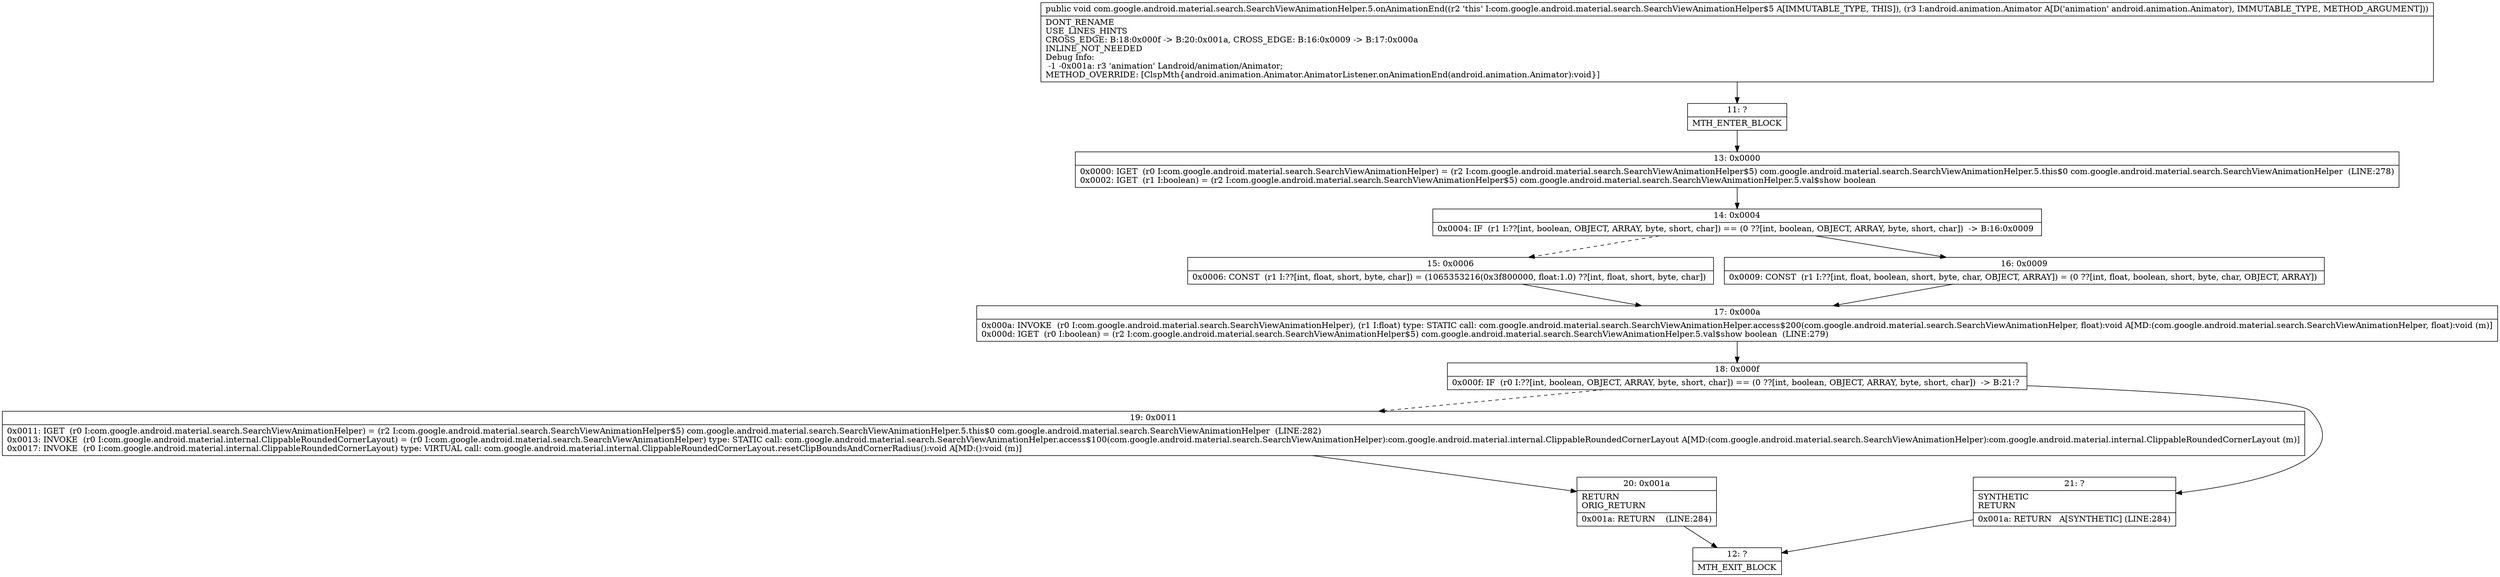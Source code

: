 digraph "CFG forcom.google.android.material.search.SearchViewAnimationHelper.5.onAnimationEnd(Landroid\/animation\/Animator;)V" {
Node_11 [shape=record,label="{11\:\ ?|MTH_ENTER_BLOCK\l}"];
Node_13 [shape=record,label="{13\:\ 0x0000|0x0000: IGET  (r0 I:com.google.android.material.search.SearchViewAnimationHelper) = (r2 I:com.google.android.material.search.SearchViewAnimationHelper$5) com.google.android.material.search.SearchViewAnimationHelper.5.this$0 com.google.android.material.search.SearchViewAnimationHelper  (LINE:278)\l0x0002: IGET  (r1 I:boolean) = (r2 I:com.google.android.material.search.SearchViewAnimationHelper$5) com.google.android.material.search.SearchViewAnimationHelper.5.val$show boolean \l}"];
Node_14 [shape=record,label="{14\:\ 0x0004|0x0004: IF  (r1 I:??[int, boolean, OBJECT, ARRAY, byte, short, char]) == (0 ??[int, boolean, OBJECT, ARRAY, byte, short, char])  \-\> B:16:0x0009 \l}"];
Node_15 [shape=record,label="{15\:\ 0x0006|0x0006: CONST  (r1 I:??[int, float, short, byte, char]) = (1065353216(0x3f800000, float:1.0) ??[int, float, short, byte, char]) \l}"];
Node_17 [shape=record,label="{17\:\ 0x000a|0x000a: INVOKE  (r0 I:com.google.android.material.search.SearchViewAnimationHelper), (r1 I:float) type: STATIC call: com.google.android.material.search.SearchViewAnimationHelper.access$200(com.google.android.material.search.SearchViewAnimationHelper, float):void A[MD:(com.google.android.material.search.SearchViewAnimationHelper, float):void (m)]\l0x000d: IGET  (r0 I:boolean) = (r2 I:com.google.android.material.search.SearchViewAnimationHelper$5) com.google.android.material.search.SearchViewAnimationHelper.5.val$show boolean  (LINE:279)\l}"];
Node_18 [shape=record,label="{18\:\ 0x000f|0x000f: IF  (r0 I:??[int, boolean, OBJECT, ARRAY, byte, short, char]) == (0 ??[int, boolean, OBJECT, ARRAY, byte, short, char])  \-\> B:21:? \l}"];
Node_19 [shape=record,label="{19\:\ 0x0011|0x0011: IGET  (r0 I:com.google.android.material.search.SearchViewAnimationHelper) = (r2 I:com.google.android.material.search.SearchViewAnimationHelper$5) com.google.android.material.search.SearchViewAnimationHelper.5.this$0 com.google.android.material.search.SearchViewAnimationHelper  (LINE:282)\l0x0013: INVOKE  (r0 I:com.google.android.material.internal.ClippableRoundedCornerLayout) = (r0 I:com.google.android.material.search.SearchViewAnimationHelper) type: STATIC call: com.google.android.material.search.SearchViewAnimationHelper.access$100(com.google.android.material.search.SearchViewAnimationHelper):com.google.android.material.internal.ClippableRoundedCornerLayout A[MD:(com.google.android.material.search.SearchViewAnimationHelper):com.google.android.material.internal.ClippableRoundedCornerLayout (m)]\l0x0017: INVOKE  (r0 I:com.google.android.material.internal.ClippableRoundedCornerLayout) type: VIRTUAL call: com.google.android.material.internal.ClippableRoundedCornerLayout.resetClipBoundsAndCornerRadius():void A[MD:():void (m)]\l}"];
Node_20 [shape=record,label="{20\:\ 0x001a|RETURN\lORIG_RETURN\l|0x001a: RETURN    (LINE:284)\l}"];
Node_12 [shape=record,label="{12\:\ ?|MTH_EXIT_BLOCK\l}"];
Node_21 [shape=record,label="{21\:\ ?|SYNTHETIC\lRETURN\l|0x001a: RETURN   A[SYNTHETIC] (LINE:284)\l}"];
Node_16 [shape=record,label="{16\:\ 0x0009|0x0009: CONST  (r1 I:??[int, float, boolean, short, byte, char, OBJECT, ARRAY]) = (0 ??[int, float, boolean, short, byte, char, OBJECT, ARRAY]) \l}"];
MethodNode[shape=record,label="{public void com.google.android.material.search.SearchViewAnimationHelper.5.onAnimationEnd((r2 'this' I:com.google.android.material.search.SearchViewAnimationHelper$5 A[IMMUTABLE_TYPE, THIS]), (r3 I:android.animation.Animator A[D('animation' android.animation.Animator), IMMUTABLE_TYPE, METHOD_ARGUMENT]))  | DONT_RENAME\lUSE_LINES_HINTS\lCROSS_EDGE: B:18:0x000f \-\> B:20:0x001a, CROSS_EDGE: B:16:0x0009 \-\> B:17:0x000a\lINLINE_NOT_NEEDED\lDebug Info:\l  \-1 \-0x001a: r3 'animation' Landroid\/animation\/Animator;\lMETHOD_OVERRIDE: [ClspMth\{android.animation.Animator.AnimatorListener.onAnimationEnd(android.animation.Animator):void\}]\l}"];
MethodNode -> Node_11;Node_11 -> Node_13;
Node_13 -> Node_14;
Node_14 -> Node_15[style=dashed];
Node_14 -> Node_16;
Node_15 -> Node_17;
Node_17 -> Node_18;
Node_18 -> Node_19[style=dashed];
Node_18 -> Node_21;
Node_19 -> Node_20;
Node_20 -> Node_12;
Node_21 -> Node_12;
Node_16 -> Node_17;
}

